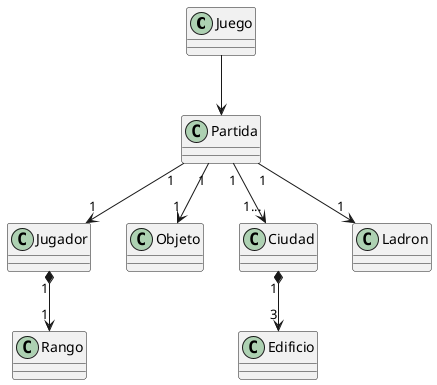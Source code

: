 @startuml Juego

class Juego{}

class Partida{}

class Jugador{}

class Objeto{}

class Ciudad{}

class Ladron{}

class Edificio{}

class Rango{}

Juego -down-> Partida
Partida "1"-down->"1" Jugador
Partida "1"-down->"1..." Ciudad
Partida "1"-down->"1" Ladron
Partida "1"-down->"1" Objeto
Ciudad "1"*-down->"3" Edificio
Jugador "1"*-down->"1" Rango

@enduml